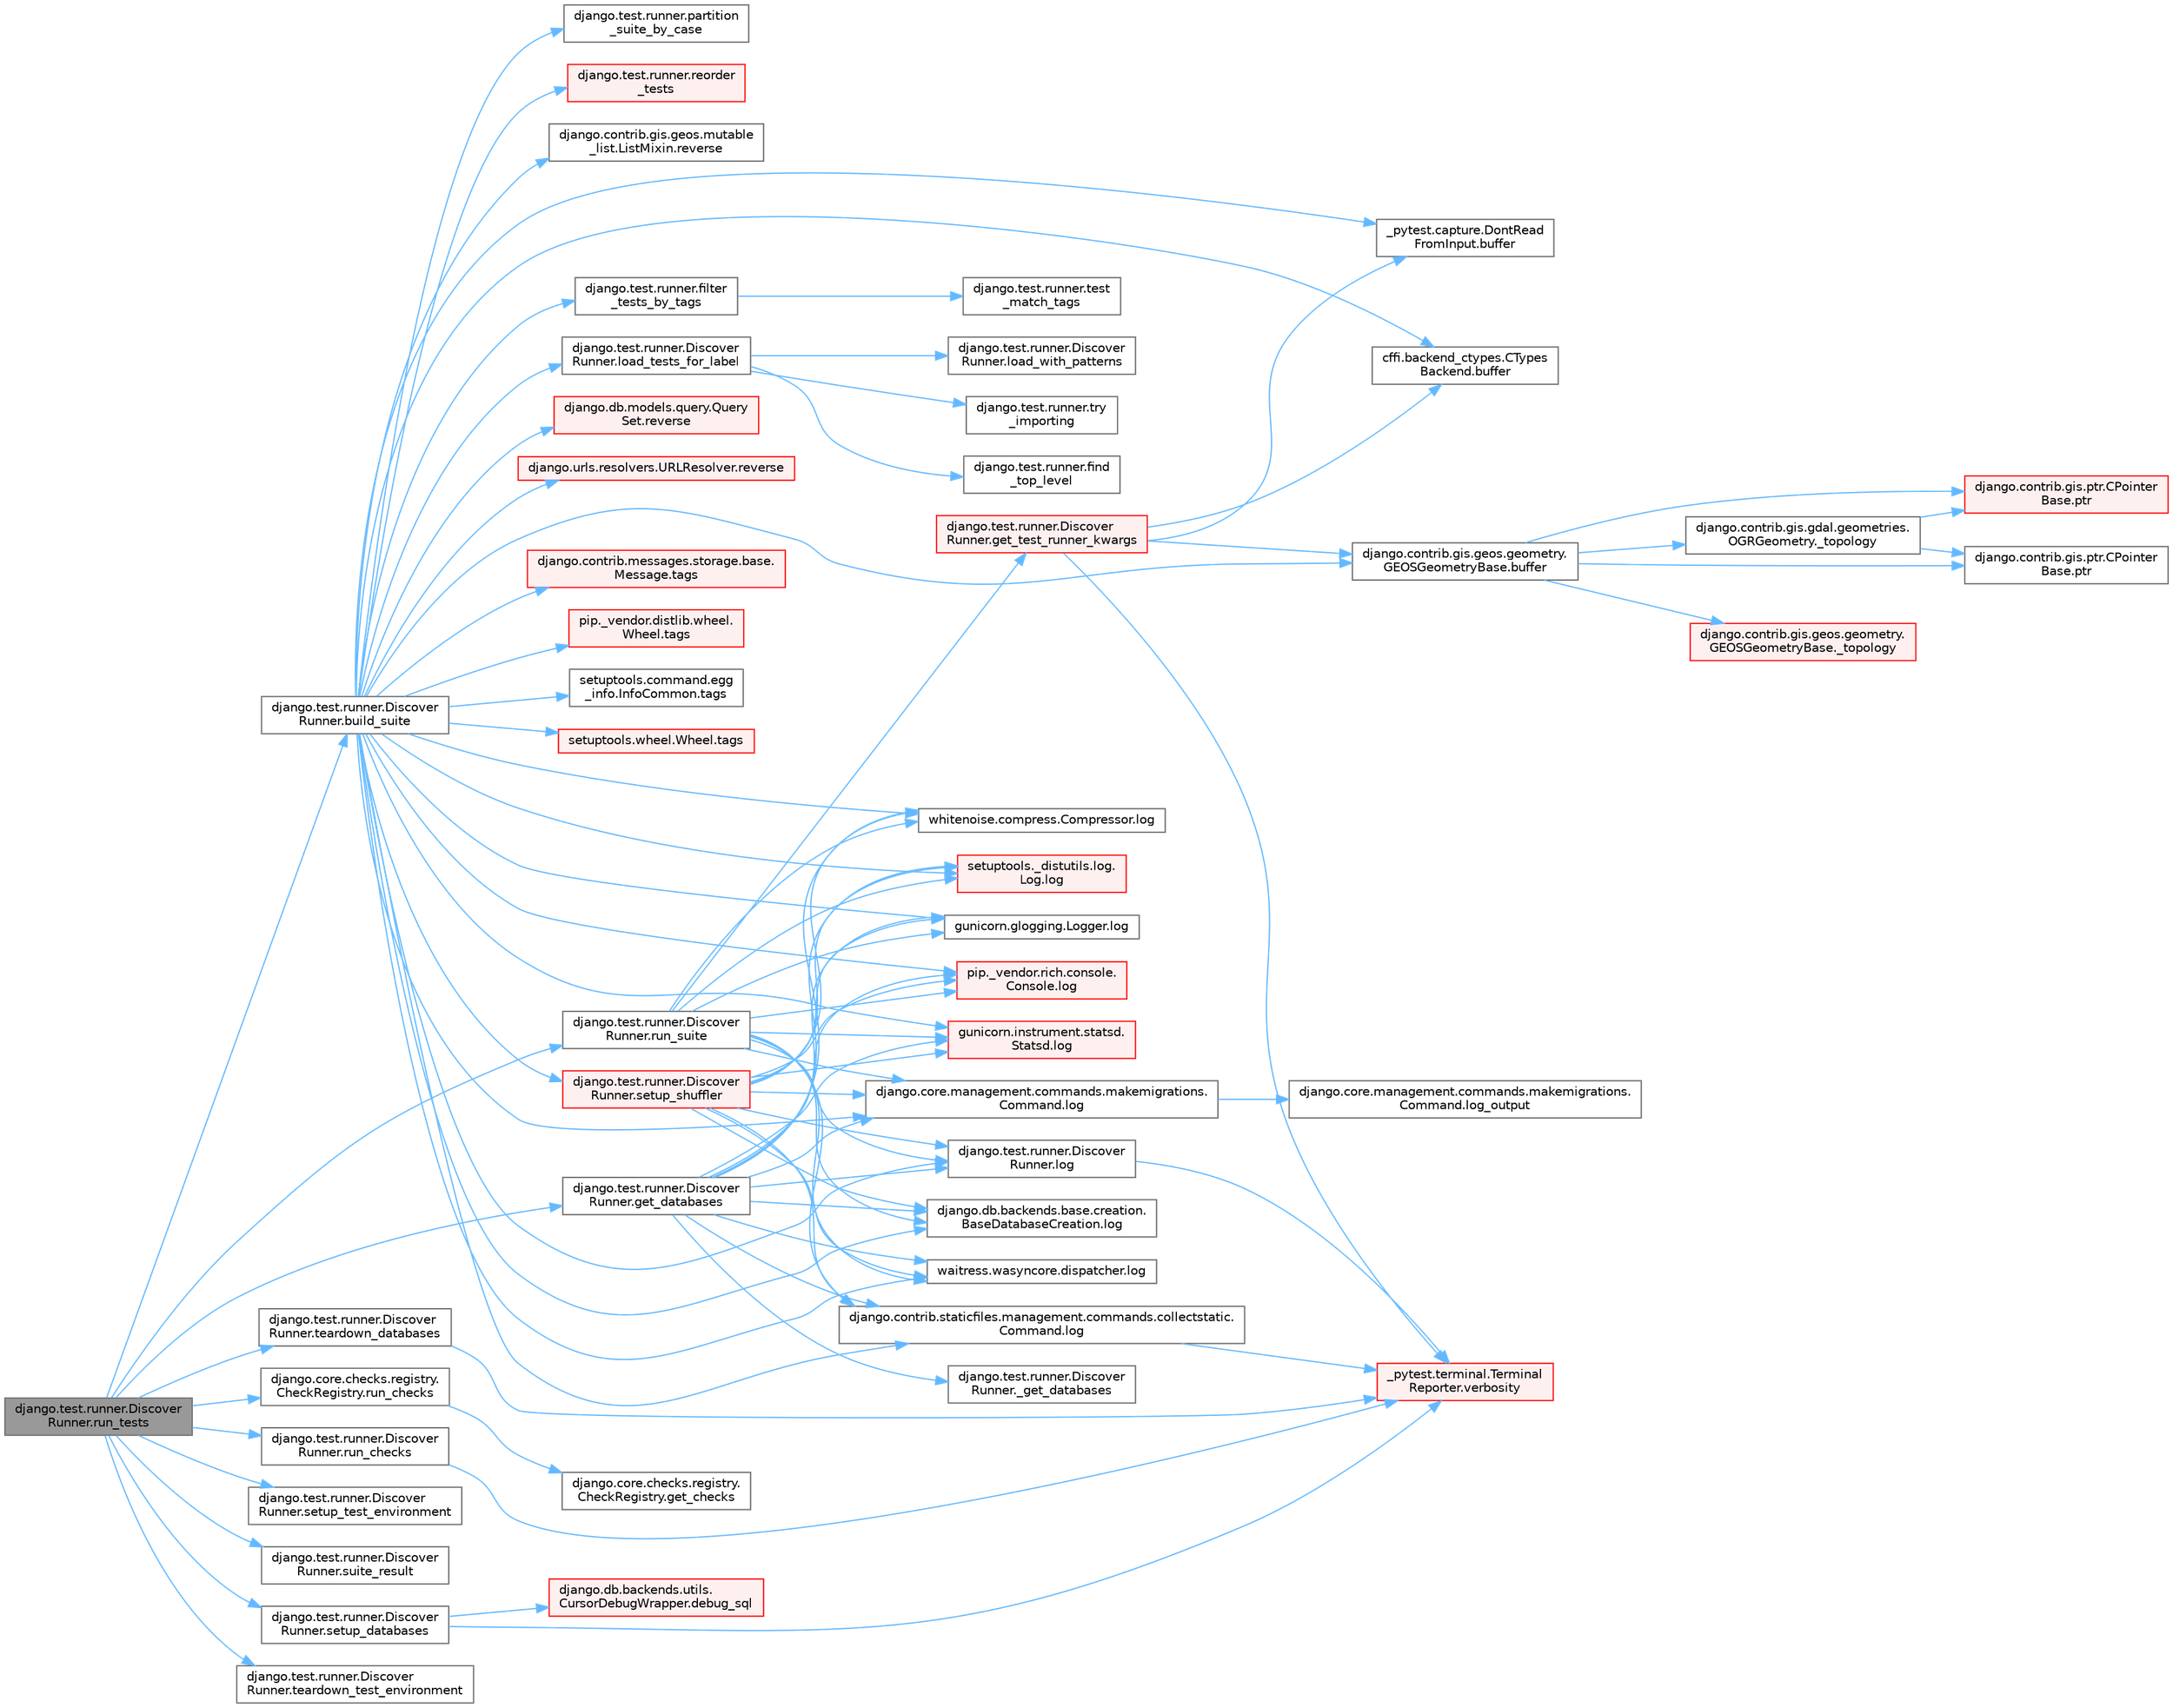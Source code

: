 digraph "django.test.runner.DiscoverRunner.run_tests"
{
 // LATEX_PDF_SIZE
  bgcolor="transparent";
  edge [fontname=Helvetica,fontsize=10,labelfontname=Helvetica,labelfontsize=10];
  node [fontname=Helvetica,fontsize=10,shape=box,height=0.2,width=0.4];
  rankdir="LR";
  Node1 [id="Node000001",label="django.test.runner.Discover\lRunner.run_tests",height=0.2,width=0.4,color="gray40", fillcolor="grey60", style="filled", fontcolor="black",tooltip=" "];
  Node1 -> Node2 [id="edge1_Node000001_Node000002",color="steelblue1",style="solid",tooltip=" "];
  Node2 [id="Node000002",label="django.test.runner.Discover\lRunner.build_suite",height=0.2,width=0.4,color="grey40", fillcolor="white", style="filled",URL="$classdjango_1_1test_1_1runner_1_1_discover_runner.html#a59c1b9e138786179fdbfce3ab15bf2c8",tooltip=" "];
  Node2 -> Node3 [id="edge2_Node000002_Node000003",color="steelblue1",style="solid",tooltip=" "];
  Node3 [id="Node000003",label="_pytest.capture.DontRead\lFromInput.buffer",height=0.2,width=0.4,color="grey40", fillcolor="white", style="filled",URL="$class__pytest_1_1capture_1_1_dont_read_from_input.html#a8065cb7ea7f499e0b089fdbd38af7d1a",tooltip=" "];
  Node2 -> Node4 [id="edge3_Node000002_Node000004",color="steelblue1",style="solid",tooltip=" "];
  Node4 [id="Node000004",label="cffi.backend_ctypes.CTypes\lBackend.buffer",height=0.2,width=0.4,color="grey40", fillcolor="white", style="filled",URL="$classcffi_1_1backend__ctypes_1_1_c_types_backend.html#a0bf19926499ff419e97a713dc48fb61c",tooltip=" "];
  Node2 -> Node5 [id="edge4_Node000002_Node000005",color="steelblue1",style="solid",tooltip=" "];
  Node5 [id="Node000005",label="django.contrib.gis.geos.geometry.\lGEOSGeometryBase.buffer",height=0.2,width=0.4,color="grey40", fillcolor="white", style="filled",URL="$classdjango_1_1contrib_1_1gis_1_1geos_1_1geometry_1_1_g_e_o_s_geometry_base.html#a42422422c1d89880282b209dacbdf53e",tooltip=" "];
  Node5 -> Node6 [id="edge5_Node000005_Node000006",color="steelblue1",style="solid",tooltip=" "];
  Node6 [id="Node000006",label="django.contrib.gis.gdal.geometries.\lOGRGeometry._topology",height=0.2,width=0.4,color="grey40", fillcolor="white", style="filled",URL="$classdjango_1_1contrib_1_1gis_1_1gdal_1_1geometries_1_1_o_g_r_geometry.html#a73b65e92515e0cca020cca3dac2ad833",tooltip=" "];
  Node6 -> Node7 [id="edge6_Node000006_Node000007",color="steelblue1",style="solid",tooltip=" "];
  Node7 [id="Node000007",label="django.contrib.gis.ptr.CPointer\lBase.ptr",height=0.2,width=0.4,color="red", fillcolor="#FFF0F0", style="filled",URL="$classdjango_1_1contrib_1_1gis_1_1ptr_1_1_c_pointer_base.html#a55873c889d27c42497c5a832c24e041b",tooltip=" "];
  Node6 -> Node9 [id="edge7_Node000006_Node000009",color="steelblue1",style="solid",tooltip=" "];
  Node9 [id="Node000009",label="django.contrib.gis.ptr.CPointer\lBase.ptr",height=0.2,width=0.4,color="grey40", fillcolor="white", style="filled",URL="$classdjango_1_1contrib_1_1gis_1_1ptr_1_1_c_pointer_base.html#a73d2e45828ab4d985549c571852996fa",tooltip=" "];
  Node5 -> Node10 [id="edge8_Node000005_Node000010",color="steelblue1",style="solid",tooltip=" "];
  Node10 [id="Node000010",label="django.contrib.gis.geos.geometry.\lGEOSGeometryBase._topology",height=0.2,width=0.4,color="red", fillcolor="#FFF0F0", style="filled",URL="$classdjango_1_1contrib_1_1gis_1_1geos_1_1geometry_1_1_g_e_o_s_geometry_base.html#a57f10e6abc75e8c1a9b857a57c4cca2e",tooltip=" "];
  Node5 -> Node7 [id="edge9_Node000005_Node000007",color="steelblue1",style="solid",tooltip=" "];
  Node5 -> Node9 [id="edge10_Node000005_Node000009",color="steelblue1",style="solid",tooltip=" "];
  Node2 -> Node48 [id="edge11_Node000002_Node000048",color="steelblue1",style="solid",tooltip=" "];
  Node48 [id="Node000048",label="django.test.runner.filter\l_tests_by_tags",height=0.2,width=0.4,color="grey40", fillcolor="white", style="filled",URL="$namespacedjango_1_1test_1_1runner.html#a2debb26fe5ab3a8e237b3a5d1e179cac",tooltip=" "];
  Node48 -> Node49 [id="edge12_Node000048_Node000049",color="steelblue1",style="solid",tooltip=" "];
  Node49 [id="Node000049",label="django.test.runner.test\l_match_tags",height=0.2,width=0.4,color="grey40", fillcolor="white", style="filled",URL="$namespacedjango_1_1test_1_1runner.html#ab7cd88551b48cb8581f7ff7c749547b4",tooltip=" "];
  Node2 -> Node50 [id="edge13_Node000002_Node000050",color="steelblue1",style="solid",tooltip=" "];
  Node50 [id="Node000050",label="django.test.runner.Discover\lRunner.load_tests_for_label",height=0.2,width=0.4,color="grey40", fillcolor="white", style="filled",URL="$classdjango_1_1test_1_1runner_1_1_discover_runner.html#a2d9fb2276554457aacaa30153148562e",tooltip=" "];
  Node50 -> Node51 [id="edge14_Node000050_Node000051",color="steelblue1",style="solid",tooltip=" "];
  Node51 [id="Node000051",label="django.test.runner.find\l_top_level",height=0.2,width=0.4,color="grey40", fillcolor="white", style="filled",URL="$namespacedjango_1_1test_1_1runner.html#a03a6c1c825f9d58fa7e6e6d4ed5673b0",tooltip=" "];
  Node50 -> Node52 [id="edge15_Node000050_Node000052",color="steelblue1",style="solid",tooltip=" "];
  Node52 [id="Node000052",label="django.test.runner.Discover\lRunner.load_with_patterns",height=0.2,width=0.4,color="grey40", fillcolor="white", style="filled",URL="$classdjango_1_1test_1_1runner_1_1_discover_runner.html#ac61fe910c2d86e8dee60e8c28c136921",tooltip=" "];
  Node50 -> Node53 [id="edge16_Node000050_Node000053",color="steelblue1",style="solid",tooltip=" "];
  Node53 [id="Node000053",label="django.test.runner.try\l_importing",height=0.2,width=0.4,color="grey40", fillcolor="white", style="filled",URL="$namespacedjango_1_1test_1_1runner.html#ad44f702975d8e26345b9850421adde71",tooltip=" "];
  Node2 -> Node54 [id="edge17_Node000002_Node000054",color="steelblue1",style="solid",tooltip=" "];
  Node54 [id="Node000054",label="django.contrib.staticfiles.management.commands.collectstatic.\lCommand.log",height=0.2,width=0.4,color="grey40", fillcolor="white", style="filled",URL="$classdjango_1_1contrib_1_1staticfiles_1_1management_1_1commands_1_1collectstatic_1_1_command.html#a0e93191b90ee0993e3286343d0b2de0e",tooltip=" "];
  Node54 -> Node55 [id="edge18_Node000054_Node000055",color="steelblue1",style="solid",tooltip=" "];
  Node55 [id="Node000055",label="_pytest.terminal.Terminal\lReporter.verbosity",height=0.2,width=0.4,color="red", fillcolor="#FFF0F0", style="filled",URL="$class__pytest_1_1terminal_1_1_terminal_reporter.html#a620047ffec9ba4f5cca84af25b3adbcf",tooltip=" "];
  Node2 -> Node58 [id="edge19_Node000002_Node000058",color="steelblue1",style="solid",tooltip=" "];
  Node58 [id="Node000058",label="django.core.management.commands.makemigrations.\lCommand.log",height=0.2,width=0.4,color="grey40", fillcolor="white", style="filled",URL="$classdjango_1_1core_1_1management_1_1commands_1_1makemigrations_1_1_command.html#a0409d121552878a7416460dba8274880",tooltip=" "];
  Node58 -> Node59 [id="edge20_Node000058_Node000059",color="steelblue1",style="solid",tooltip=" "];
  Node59 [id="Node000059",label="django.core.management.commands.makemigrations.\lCommand.log_output",height=0.2,width=0.4,color="grey40", fillcolor="white", style="filled",URL="$classdjango_1_1core_1_1management_1_1commands_1_1makemigrations_1_1_command.html#ad6cb5d402888250fc170034fdee93f6d",tooltip=" "];
  Node2 -> Node60 [id="edge21_Node000002_Node000060",color="steelblue1",style="solid",tooltip=" "];
  Node60 [id="Node000060",label="django.db.backends.base.creation.\lBaseDatabaseCreation.log",height=0.2,width=0.4,color="grey40", fillcolor="white", style="filled",URL="$classdjango_1_1db_1_1backends_1_1base_1_1creation_1_1_base_database_creation.html#ac297ec931db5ec68c271ec0d91be7183",tooltip=" "];
  Node2 -> Node61 [id="edge22_Node000002_Node000061",color="steelblue1",style="solid",tooltip=" "];
  Node61 [id="Node000061",label="django.test.runner.Discover\lRunner.log",height=0.2,width=0.4,color="grey40", fillcolor="white", style="filled",URL="$classdjango_1_1test_1_1runner_1_1_discover_runner.html#af5ad8e2895b3f0c5e0a6d7113199d641",tooltip=" "];
  Node61 -> Node55 [id="edge23_Node000061_Node000055",color="steelblue1",style="solid",tooltip=" "];
  Node2 -> Node62 [id="edge24_Node000002_Node000062",color="steelblue1",style="solid",tooltip=" "];
  Node62 [id="Node000062",label="gunicorn.glogging.Logger.log",height=0.2,width=0.4,color="grey40", fillcolor="white", style="filled",URL="$classgunicorn_1_1glogging_1_1_logger.html#ad6941dede526094643dd02c53c3449b0",tooltip=" "];
  Node2 -> Node63 [id="edge25_Node000002_Node000063",color="steelblue1",style="solid",tooltip=" "];
  Node63 [id="Node000063",label="gunicorn.instrument.statsd.\lStatsd.log",height=0.2,width=0.4,color="red", fillcolor="#FFF0F0", style="filled",URL="$classgunicorn_1_1instrument_1_1statsd_1_1_statsd.html#ab99145cf0b7c66dbcebcbdcbd44b4953",tooltip=" "];
  Node2 -> Node1130 [id="edge26_Node000002_Node001130",color="steelblue1",style="solid",tooltip=" "];
  Node1130 [id="Node001130",label="pip._vendor.rich.console.\lConsole.log",height=0.2,width=0.4,color="red", fillcolor="#FFF0F0", style="filled",URL="$classpip_1_1__vendor_1_1rich_1_1console_1_1_console.html#af9c77e39f9413fc2b134c60cfa23b0f1",tooltip=" "];
  Node2 -> Node1289 [id="edge27_Node000002_Node001289",color="steelblue1",style="solid",tooltip=" "];
  Node1289 [id="Node001289",label="setuptools._distutils.log.\lLog.log",height=0.2,width=0.4,color="red", fillcolor="#FFF0F0", style="filled",URL="$classsetuptools_1_1__distutils_1_1log_1_1_log.html#af651bf90098b3f6c9f3913b91f0eda70",tooltip=" "];
  Node2 -> Node1292 [id="edge28_Node000002_Node001292",color="steelblue1",style="solid",tooltip=" "];
  Node1292 [id="Node001292",label="waitress.wasyncore.dispatcher.log",height=0.2,width=0.4,color="grey40", fillcolor="white", style="filled",URL="$classwaitress_1_1wasyncore_1_1dispatcher.html#ab4786338f40a0cf9e9df45b57d4c0a63",tooltip=" "];
  Node2 -> Node1293 [id="edge29_Node000002_Node001293",color="steelblue1",style="solid",tooltip=" "];
  Node1293 [id="Node001293",label="whitenoise.compress.Compressor.log",height=0.2,width=0.4,color="grey40", fillcolor="white", style="filled",URL="$classwhitenoise_1_1compress_1_1_compressor.html#aa70a9f98a4387e4d394529c17cdbee27",tooltip=" "];
  Node2 -> Node4536 [id="edge30_Node000002_Node004536",color="steelblue1",style="solid",tooltip=" "];
  Node4536 [id="Node004536",label="django.test.runner.partition\l_suite_by_case",height=0.2,width=0.4,color="grey40", fillcolor="white", style="filled",URL="$namespacedjango_1_1test_1_1runner.html#a0cdffdba02ab5a0cf0992a868b8a3a0b",tooltip=" "];
  Node2 -> Node4537 [id="edge31_Node000002_Node004537",color="steelblue1",style="solid",tooltip=" "];
  Node4537 [id="Node004537",label="django.test.runner.reorder\l_tests",height=0.2,width=0.4,color="red", fillcolor="#FFF0F0", style="filled",URL="$namespacedjango_1_1test_1_1runner.html#a5c383ad814530f02152193f85c19b925",tooltip=" "];
  Node2 -> Node4200 [id="edge32_Node000002_Node004200",color="steelblue1",style="solid",tooltip=" "];
  Node4200 [id="Node004200",label="django.contrib.gis.geos.mutable\l_list.ListMixin.reverse",height=0.2,width=0.4,color="grey40", fillcolor="white", style="filled",URL="$classdjango_1_1contrib_1_1gis_1_1geos_1_1mutable__list_1_1_list_mixin.html#acea27515a63c2aebae7e09acce6b337e",tooltip=" "];
  Node2 -> Node4201 [id="edge33_Node000002_Node004201",color="steelblue1",style="solid",tooltip=" "];
  Node4201 [id="Node004201",label="django.db.models.query.Query\lSet.reverse",height=0.2,width=0.4,color="red", fillcolor="#FFF0F0", style="filled",URL="$classdjango_1_1db_1_1models_1_1query_1_1_query_set.html#a89e07d94760ac9c2b358665e3b96409e",tooltip=" "];
  Node2 -> Node4202 [id="edge34_Node000002_Node004202",color="steelblue1",style="solid",tooltip=" "];
  Node4202 [id="Node004202",label="django.urls.resolvers.URLResolver.reverse",height=0.2,width=0.4,color="red", fillcolor="#FFF0F0", style="filled",URL="$classdjango_1_1urls_1_1resolvers_1_1_u_r_l_resolver.html#aa7288d736b2eaaaddc3fda68b6cf594a",tooltip=" "];
  Node2 -> Node4540 [id="edge35_Node000002_Node004540",color="steelblue1",style="solid",tooltip=" "];
  Node4540 [id="Node004540",label="django.test.runner.Discover\lRunner.setup_shuffler",height=0.2,width=0.4,color="red", fillcolor="#FFF0F0", style="filled",URL="$classdjango_1_1test_1_1runner_1_1_discover_runner.html#acfe0043eff28cbdd56067eb0aef85620",tooltip=" "];
  Node4540 -> Node54 [id="edge36_Node004540_Node000054",color="steelblue1",style="solid",tooltip=" "];
  Node4540 -> Node58 [id="edge37_Node004540_Node000058",color="steelblue1",style="solid",tooltip=" "];
  Node4540 -> Node60 [id="edge38_Node004540_Node000060",color="steelblue1",style="solid",tooltip=" "];
  Node4540 -> Node61 [id="edge39_Node004540_Node000061",color="steelblue1",style="solid",tooltip=" "];
  Node4540 -> Node62 [id="edge40_Node004540_Node000062",color="steelblue1",style="solid",tooltip=" "];
  Node4540 -> Node63 [id="edge41_Node004540_Node000063",color="steelblue1",style="solid",tooltip=" "];
  Node4540 -> Node1130 [id="edge42_Node004540_Node001130",color="steelblue1",style="solid",tooltip=" "];
  Node4540 -> Node1289 [id="edge43_Node004540_Node001289",color="steelblue1",style="solid",tooltip=" "];
  Node4540 -> Node1292 [id="edge44_Node004540_Node001292",color="steelblue1",style="solid",tooltip=" "];
  Node4540 -> Node1293 [id="edge45_Node004540_Node001293",color="steelblue1",style="solid",tooltip=" "];
  Node2 -> Node2110 [id="edge46_Node000002_Node002110",color="steelblue1",style="solid",tooltip=" "];
  Node2110 [id="Node002110",label="django.contrib.messages.storage.base.\lMessage.tags",height=0.2,width=0.4,color="red", fillcolor="#FFF0F0", style="filled",URL="$classdjango_1_1contrib_1_1messages_1_1storage_1_1base_1_1_message.html#af933787f8f0cca5054dd7b532447206a",tooltip=" "];
  Node2 -> Node2112 [id="edge47_Node000002_Node002112",color="steelblue1",style="solid",tooltip=" "];
  Node2112 [id="Node002112",label="pip._vendor.distlib.wheel.\lWheel.tags",height=0.2,width=0.4,color="red", fillcolor="#FFF0F0", style="filled",URL="$classpip_1_1__vendor_1_1distlib_1_1wheel_1_1_wheel.html#a02379d49449585f1a788b45d27669310",tooltip=" "];
  Node2 -> Node2113 [id="edge48_Node000002_Node002113",color="steelblue1",style="solid",tooltip=" "];
  Node2113 [id="Node002113",label="setuptools.command.egg\l_info.InfoCommon.tags",height=0.2,width=0.4,color="grey40", fillcolor="white", style="filled",URL="$classsetuptools_1_1command_1_1egg__info_1_1_info_common.html#abcca8a931d337f78da86f87c4b01daee",tooltip=" "];
  Node2 -> Node2114 [id="edge49_Node000002_Node002114",color="steelblue1",style="solid",tooltip=" "];
  Node2114 [id="Node002114",label="setuptools.wheel.Wheel.tags",height=0.2,width=0.4,color="red", fillcolor="#FFF0F0", style="filled",URL="$classsetuptools_1_1wheel_1_1_wheel.html#a6c0d21cd61fcffbc4e7627d178f2d824",tooltip=" "];
  Node1 -> Node4547 [id="edge50_Node000001_Node004547",color="steelblue1",style="solid",tooltip=" "];
  Node4547 [id="Node004547",label="django.test.runner.Discover\lRunner.get_databases",height=0.2,width=0.4,color="grey40", fillcolor="white", style="filled",URL="$classdjango_1_1test_1_1runner_1_1_discover_runner.html#ad447cd139bbf24a8ca2d0c4bd0bb9810",tooltip=" "];
  Node4547 -> Node4548 [id="edge51_Node004547_Node004548",color="steelblue1",style="solid",tooltip=" "];
  Node4548 [id="Node004548",label="django.test.runner.Discover\lRunner._get_databases",height=0.2,width=0.4,color="grey40", fillcolor="white", style="filled",URL="$classdjango_1_1test_1_1runner_1_1_discover_runner.html#a3be626d2ffe6b37337975ea9a36a5864",tooltip=" "];
  Node4547 -> Node54 [id="edge52_Node004547_Node000054",color="steelblue1",style="solid",tooltip=" "];
  Node4547 -> Node58 [id="edge53_Node004547_Node000058",color="steelblue1",style="solid",tooltip=" "];
  Node4547 -> Node60 [id="edge54_Node004547_Node000060",color="steelblue1",style="solid",tooltip=" "];
  Node4547 -> Node61 [id="edge55_Node004547_Node000061",color="steelblue1",style="solid",tooltip=" "];
  Node4547 -> Node62 [id="edge56_Node004547_Node000062",color="steelblue1",style="solid",tooltip=" "];
  Node4547 -> Node63 [id="edge57_Node004547_Node000063",color="steelblue1",style="solid",tooltip=" "];
  Node4547 -> Node1130 [id="edge58_Node004547_Node001130",color="steelblue1",style="solid",tooltip=" "];
  Node4547 -> Node1289 [id="edge59_Node004547_Node001289",color="steelblue1",style="solid",tooltip=" "];
  Node4547 -> Node1292 [id="edge60_Node004547_Node001292",color="steelblue1",style="solid",tooltip=" "];
  Node4547 -> Node1293 [id="edge61_Node004547_Node001293",color="steelblue1",style="solid",tooltip=" "];
  Node1 -> Node4549 [id="edge62_Node000001_Node004549",color="steelblue1",style="solid",tooltip=" "];
  Node4549 [id="Node004549",label="django.core.checks.registry.\lCheckRegistry.run_checks",height=0.2,width=0.4,color="grey40", fillcolor="white", style="filled",URL="$classdjango_1_1core_1_1checks_1_1registry_1_1_check_registry.html#ab0adfa1eb8c36b07dcbdb2d1758f6408",tooltip=" "];
  Node4549 -> Node4550 [id="edge63_Node004549_Node004550",color="steelblue1",style="solid",tooltip=" "];
  Node4550 [id="Node004550",label="django.core.checks.registry.\lCheckRegistry.get_checks",height=0.2,width=0.4,color="grey40", fillcolor="white", style="filled",URL="$classdjango_1_1core_1_1checks_1_1registry_1_1_check_registry.html#a13bce9c6b21ecaa59688c8b191977a22",tooltip=" "];
  Node1 -> Node4551 [id="edge64_Node000001_Node004551",color="steelblue1",style="solid",tooltip=" "];
  Node4551 [id="Node004551",label="django.test.runner.Discover\lRunner.run_checks",height=0.2,width=0.4,color="grey40", fillcolor="white", style="filled",URL="$classdjango_1_1test_1_1runner_1_1_discover_runner.html#a8f80b43061df29713df7a15e044e0c9c",tooltip=" "];
  Node4551 -> Node55 [id="edge65_Node004551_Node000055",color="steelblue1",style="solid",tooltip=" "];
  Node1 -> Node4552 [id="edge66_Node000001_Node004552",color="steelblue1",style="solid",tooltip=" "];
  Node4552 [id="Node004552",label="django.test.runner.Discover\lRunner.run_suite",height=0.2,width=0.4,color="grey40", fillcolor="white", style="filled",URL="$classdjango_1_1test_1_1runner_1_1_discover_runner.html#a99281fb1f3d4c875584a18ff411d365e",tooltip=" "];
  Node4552 -> Node4553 [id="edge67_Node004552_Node004553",color="steelblue1",style="solid",tooltip=" "];
  Node4553 [id="Node004553",label="django.test.runner.Discover\lRunner.get_test_runner_kwargs",height=0.2,width=0.4,color="red", fillcolor="#FFF0F0", style="filled",URL="$classdjango_1_1test_1_1runner_1_1_discover_runner.html#a969861a67c9255a657f427565b8a34d3",tooltip=" "];
  Node4553 -> Node3 [id="edge68_Node004553_Node000003",color="steelblue1",style="solid",tooltip=" "];
  Node4553 -> Node4 [id="edge69_Node004553_Node000004",color="steelblue1",style="solid",tooltip=" "];
  Node4553 -> Node5 [id="edge70_Node004553_Node000005",color="steelblue1",style="solid",tooltip=" "];
  Node4553 -> Node55 [id="edge71_Node004553_Node000055",color="steelblue1",style="solid",tooltip=" "];
  Node4552 -> Node54 [id="edge72_Node004552_Node000054",color="steelblue1",style="solid",tooltip=" "];
  Node4552 -> Node58 [id="edge73_Node004552_Node000058",color="steelblue1",style="solid",tooltip=" "];
  Node4552 -> Node60 [id="edge74_Node004552_Node000060",color="steelblue1",style="solid",tooltip=" "];
  Node4552 -> Node61 [id="edge75_Node004552_Node000061",color="steelblue1",style="solid",tooltip=" "];
  Node4552 -> Node62 [id="edge76_Node004552_Node000062",color="steelblue1",style="solid",tooltip=" "];
  Node4552 -> Node63 [id="edge77_Node004552_Node000063",color="steelblue1",style="solid",tooltip=" "];
  Node4552 -> Node1130 [id="edge78_Node004552_Node001130",color="steelblue1",style="solid",tooltip=" "];
  Node4552 -> Node1289 [id="edge79_Node004552_Node001289",color="steelblue1",style="solid",tooltip=" "];
  Node4552 -> Node1292 [id="edge80_Node004552_Node001292",color="steelblue1",style="solid",tooltip=" "];
  Node4552 -> Node1293 [id="edge81_Node004552_Node001293",color="steelblue1",style="solid",tooltip=" "];
  Node1 -> Node4555 [id="edge82_Node000001_Node004555",color="steelblue1",style="solid",tooltip=" "];
  Node4555 [id="Node004555",label="django.test.runner.Discover\lRunner.setup_databases",height=0.2,width=0.4,color="grey40", fillcolor="white", style="filled",URL="$classdjango_1_1test_1_1runner_1_1_discover_runner.html#a0d0e5535bc81321036b4c7bf0c427c13",tooltip=" "];
  Node4555 -> Node2740 [id="edge83_Node004555_Node002740",color="steelblue1",style="solid",tooltip=" "];
  Node2740 [id="Node002740",label="django.db.backends.utils.\lCursorDebugWrapper.debug_sql",height=0.2,width=0.4,color="red", fillcolor="#FFF0F0", style="filled",URL="$classdjango_1_1db_1_1backends_1_1utils_1_1_cursor_debug_wrapper.html#a213aef67104a7ce0d658e2926dea04c2",tooltip=" "];
  Node4555 -> Node55 [id="edge84_Node004555_Node000055",color="steelblue1",style="solid",tooltip=" "];
  Node1 -> Node4556 [id="edge85_Node000001_Node004556",color="steelblue1",style="solid",tooltip=" "];
  Node4556 [id="Node004556",label="django.test.runner.Discover\lRunner.setup_test_environment",height=0.2,width=0.4,color="grey40", fillcolor="white", style="filled",URL="$classdjango_1_1test_1_1runner_1_1_discover_runner.html#addcc711ec073c7d6788d8432698e32a0",tooltip=" "];
  Node1 -> Node4557 [id="edge86_Node000001_Node004557",color="steelblue1",style="solid",tooltip=" "];
  Node4557 [id="Node004557",label="django.test.runner.Discover\lRunner.suite_result",height=0.2,width=0.4,color="grey40", fillcolor="white", style="filled",URL="$classdjango_1_1test_1_1runner_1_1_discover_runner.html#aac1e8da611c2283ca842504fdb4322f3",tooltip=" "];
  Node1 -> Node4558 [id="edge87_Node000001_Node004558",color="steelblue1",style="solid",tooltip=" "];
  Node4558 [id="Node004558",label="django.test.runner.Discover\lRunner.teardown_databases",height=0.2,width=0.4,color="grey40", fillcolor="white", style="filled",URL="$classdjango_1_1test_1_1runner_1_1_discover_runner.html#a9a59b31d8cc90a1b3763723b928af23e",tooltip=" "];
  Node4558 -> Node55 [id="edge88_Node004558_Node000055",color="steelblue1",style="solid",tooltip=" "];
  Node1 -> Node4559 [id="edge89_Node000001_Node004559",color="steelblue1",style="solid",tooltip=" "];
  Node4559 [id="Node004559",label="django.test.runner.Discover\lRunner.teardown_test_environment",height=0.2,width=0.4,color="grey40", fillcolor="white", style="filled",URL="$classdjango_1_1test_1_1runner_1_1_discover_runner.html#a84e59abc8273d36637b2fbbad98f6c31",tooltip=" "];
}
